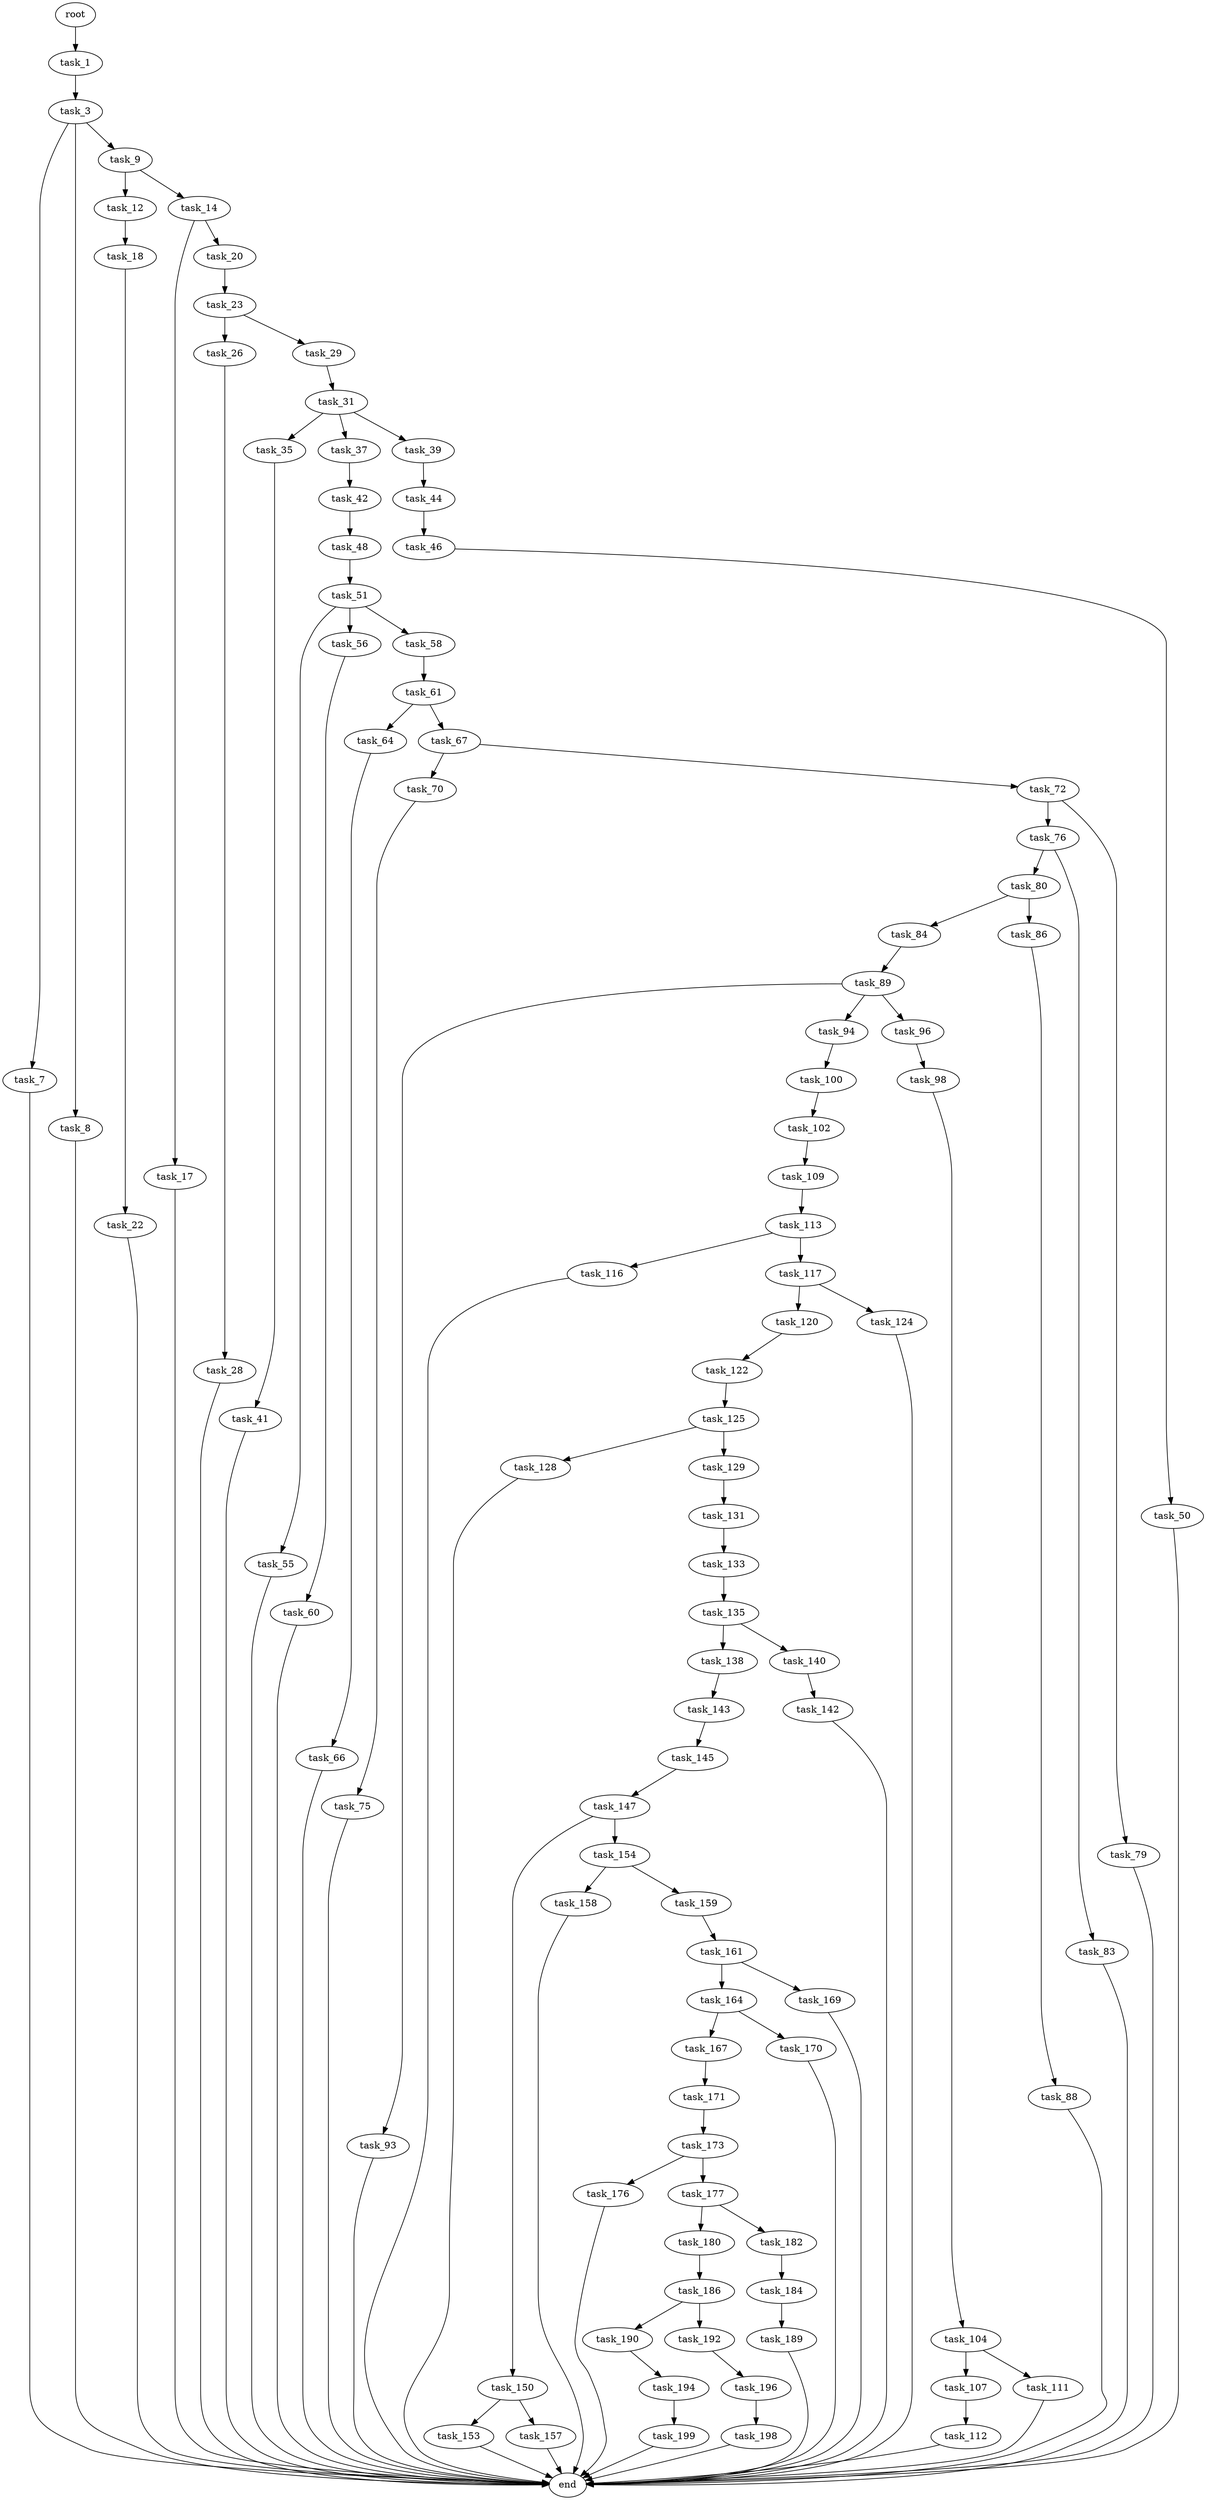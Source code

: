 digraph G {
  root [size="0.000000"];
  task_1 [size="549755813888.000000"];
  task_3 [size="28991029248.000000"];
  task_7 [size="5936455281.000000"];
  task_8 [size="177117620123.000000"];
  task_9 [size="5572816453.000000"];
  end [size="0.000000"];
  task_12 [size="215404972763.000000"];
  task_14 [size="68719476736.000000"];
  task_18 [size="3841597870.000000"];
  task_17 [size="1468764565.000000"];
  task_20 [size="452117430455.000000"];
  task_22 [size="782757789696.000000"];
  task_23 [size="134781711222.000000"];
  task_26 [size="4524121789.000000"];
  task_29 [size="353027398525.000000"];
  task_28 [size="4097284162.000000"];
  task_31 [size="27316727106.000000"];
  task_35 [size="23523291798.000000"];
  task_37 [size="1073741824000.000000"];
  task_39 [size="1073741824000.000000"];
  task_41 [size="27758492459.000000"];
  task_42 [size="19882281531.000000"];
  task_44 [size="786276730980.000000"];
  task_48 [size="1367107472666.000000"];
  task_46 [size="28991029248.000000"];
  task_50 [size="134217728000.000000"];
  task_51 [size="10569701625.000000"];
  task_55 [size="28991029248.000000"];
  task_56 [size="179311142984.000000"];
  task_58 [size="6198248085.000000"];
  task_60 [size="8726727216.000000"];
  task_61 [size="1073741824000.000000"];
  task_64 [size="5934167413.000000"];
  task_67 [size="59946536352.000000"];
  task_66 [size="156102536512.000000"];
  task_70 [size="61621714248.000000"];
  task_72 [size="8345335782.000000"];
  task_75 [size="8589934592.000000"];
  task_76 [size="174099395256.000000"];
  task_79 [size="35656582852.000000"];
  task_80 [size="14052995184.000000"];
  task_83 [size="566380188660.000000"];
  task_84 [size="4644689138.000000"];
  task_86 [size="7123219606.000000"];
  task_89 [size="134217728000.000000"];
  task_88 [size="103861258611.000000"];
  task_93 [size="71730950952.000000"];
  task_94 [size="8589934592.000000"];
  task_96 [size="107963098949.000000"];
  task_100 [size="782757789696.000000"];
  task_98 [size="22757611514.000000"];
  task_104 [size="857125738664.000000"];
  task_102 [size="30877140108.000000"];
  task_109 [size="92862546696.000000"];
  task_107 [size="41041249813.000000"];
  task_111 [size="1361354248313.000000"];
  task_112 [size="2733245592.000000"];
  task_113 [size="549755813888.000000"];
  task_116 [size="231928233984.000000"];
  task_117 [size="368293445632.000000"];
  task_120 [size="373716756244.000000"];
  task_124 [size="2029932990.000000"];
  task_122 [size="5596631897.000000"];
  task_125 [size="611959053615.000000"];
  task_128 [size="231928233984.000000"];
  task_129 [size="68719476736.000000"];
  task_131 [size="8589934592.000000"];
  task_133 [size="77174252890.000000"];
  task_135 [size="333191671280.000000"];
  task_138 [size="549755813888.000000"];
  task_140 [size="28991029248.000000"];
  task_143 [size="45832453238.000000"];
  task_142 [size="35594827462.000000"];
  task_145 [size="47251837617.000000"];
  task_147 [size="8589934592.000000"];
  task_150 [size="7272372363.000000"];
  task_154 [size="84638693609.000000"];
  task_153 [size="460164390717.000000"];
  task_157 [size="757986045179.000000"];
  task_158 [size="368293445632.000000"];
  task_159 [size="11658968952.000000"];
  task_161 [size="11353744120.000000"];
  task_164 [size="7337430074.000000"];
  task_169 [size="231928233984.000000"];
  task_167 [size="549755813888.000000"];
  task_170 [size="84970507350.000000"];
  task_171 [size="368293445632.000000"];
  task_173 [size="1073741824000.000000"];
  task_176 [size="774133574864.000000"];
  task_177 [size="231928233984.000000"];
  task_180 [size="368293445632.000000"];
  task_182 [size="15597795840.000000"];
  task_186 [size="381836913171.000000"];
  task_184 [size="1510608838.000000"];
  task_189 [size="39221060635.000000"];
  task_190 [size="2715189272.000000"];
  task_192 [size="13249160362.000000"];
  task_194 [size="3610512402.000000"];
  task_196 [size="28991029248.000000"];
  task_199 [size="6939326010.000000"];
  task_198 [size="28991029248.000000"];

  root -> task_1 [size="1.000000"];
  task_1 -> task_3 [size="536870912.000000"];
  task_3 -> task_7 [size="75497472.000000"];
  task_3 -> task_8 [size="75497472.000000"];
  task_3 -> task_9 [size="75497472.000000"];
  task_7 -> end [size="1.000000"];
  task_8 -> end [size="1.000000"];
  task_9 -> task_12 [size="679477248.000000"];
  task_9 -> task_14 [size="679477248.000000"];
  task_12 -> task_18 [size="209715200.000000"];
  task_14 -> task_17 [size="134217728.000000"];
  task_14 -> task_20 [size="134217728.000000"];
  task_18 -> task_22 [size="411041792.000000"];
  task_17 -> end [size="1.000000"];
  task_20 -> task_23 [size="838860800.000000"];
  task_22 -> end [size="1.000000"];
  task_23 -> task_26 [size="301989888.000000"];
  task_23 -> task_29 [size="301989888.000000"];
  task_26 -> task_28 [size="209715200.000000"];
  task_29 -> task_31 [size="301989888.000000"];
  task_28 -> end [size="1.000000"];
  task_31 -> task_35 [size="536870912.000000"];
  task_31 -> task_37 [size="536870912.000000"];
  task_31 -> task_39 [size="536870912.000000"];
  task_35 -> task_41 [size="33554432.000000"];
  task_37 -> task_42 [size="838860800.000000"];
  task_39 -> task_44 [size="838860800.000000"];
  task_41 -> end [size="1.000000"];
  task_42 -> task_48 [size="679477248.000000"];
  task_44 -> task_46 [size="536870912.000000"];
  task_48 -> task_51 [size="838860800.000000"];
  task_46 -> task_50 [size="75497472.000000"];
  task_50 -> end [size="1.000000"];
  task_51 -> task_55 [size="301989888.000000"];
  task_51 -> task_56 [size="301989888.000000"];
  task_51 -> task_58 [size="301989888.000000"];
  task_55 -> end [size="1.000000"];
  task_56 -> task_60 [size="411041792.000000"];
  task_58 -> task_61 [size="134217728.000000"];
  task_60 -> end [size="1.000000"];
  task_61 -> task_64 [size="838860800.000000"];
  task_61 -> task_67 [size="838860800.000000"];
  task_64 -> task_66 [size="301989888.000000"];
  task_67 -> task_70 [size="134217728.000000"];
  task_67 -> task_72 [size="134217728.000000"];
  task_66 -> end [size="1.000000"];
  task_70 -> task_75 [size="134217728.000000"];
  task_72 -> task_76 [size="209715200.000000"];
  task_72 -> task_79 [size="209715200.000000"];
  task_75 -> end [size="1.000000"];
  task_76 -> task_80 [size="134217728.000000"];
  task_76 -> task_83 [size="134217728.000000"];
  task_79 -> end [size="1.000000"];
  task_80 -> task_84 [size="536870912.000000"];
  task_80 -> task_86 [size="536870912.000000"];
  task_83 -> end [size="1.000000"];
  task_84 -> task_89 [size="75497472.000000"];
  task_86 -> task_88 [size="838860800.000000"];
  task_89 -> task_93 [size="209715200.000000"];
  task_89 -> task_94 [size="209715200.000000"];
  task_89 -> task_96 [size="209715200.000000"];
  task_88 -> end [size="1.000000"];
  task_93 -> end [size="1.000000"];
  task_94 -> task_100 [size="33554432.000000"];
  task_96 -> task_98 [size="75497472.000000"];
  task_100 -> task_102 [size="679477248.000000"];
  task_98 -> task_104 [size="679477248.000000"];
  task_104 -> task_107 [size="536870912.000000"];
  task_104 -> task_111 [size="536870912.000000"];
  task_102 -> task_109 [size="679477248.000000"];
  task_109 -> task_113 [size="134217728.000000"];
  task_107 -> task_112 [size="33554432.000000"];
  task_111 -> end [size="1.000000"];
  task_112 -> end [size="1.000000"];
  task_113 -> task_116 [size="536870912.000000"];
  task_113 -> task_117 [size="536870912.000000"];
  task_116 -> end [size="1.000000"];
  task_117 -> task_120 [size="411041792.000000"];
  task_117 -> task_124 [size="411041792.000000"];
  task_120 -> task_122 [size="536870912.000000"];
  task_124 -> end [size="1.000000"];
  task_122 -> task_125 [size="209715200.000000"];
  task_125 -> task_128 [size="679477248.000000"];
  task_125 -> task_129 [size="679477248.000000"];
  task_128 -> end [size="1.000000"];
  task_129 -> task_131 [size="134217728.000000"];
  task_131 -> task_133 [size="33554432.000000"];
  task_133 -> task_135 [size="75497472.000000"];
  task_135 -> task_138 [size="536870912.000000"];
  task_135 -> task_140 [size="536870912.000000"];
  task_138 -> task_143 [size="536870912.000000"];
  task_140 -> task_142 [size="75497472.000000"];
  task_143 -> task_145 [size="838860800.000000"];
  task_142 -> end [size="1.000000"];
  task_145 -> task_147 [size="209715200.000000"];
  task_147 -> task_150 [size="33554432.000000"];
  task_147 -> task_154 [size="33554432.000000"];
  task_150 -> task_153 [size="33554432.000000"];
  task_150 -> task_157 [size="33554432.000000"];
  task_154 -> task_158 [size="75497472.000000"];
  task_154 -> task_159 [size="75497472.000000"];
  task_153 -> end [size="1.000000"];
  task_157 -> end [size="1.000000"];
  task_158 -> end [size="1.000000"];
  task_159 -> task_161 [size="209715200.000000"];
  task_161 -> task_164 [size="679477248.000000"];
  task_161 -> task_169 [size="679477248.000000"];
  task_164 -> task_167 [size="301989888.000000"];
  task_164 -> task_170 [size="301989888.000000"];
  task_169 -> end [size="1.000000"];
  task_167 -> task_171 [size="536870912.000000"];
  task_170 -> end [size="1.000000"];
  task_171 -> task_173 [size="411041792.000000"];
  task_173 -> task_176 [size="838860800.000000"];
  task_173 -> task_177 [size="838860800.000000"];
  task_176 -> end [size="1.000000"];
  task_177 -> task_180 [size="301989888.000000"];
  task_177 -> task_182 [size="301989888.000000"];
  task_180 -> task_186 [size="411041792.000000"];
  task_182 -> task_184 [size="536870912.000000"];
  task_186 -> task_190 [size="679477248.000000"];
  task_186 -> task_192 [size="679477248.000000"];
  task_184 -> task_189 [size="134217728.000000"];
  task_189 -> end [size="1.000000"];
  task_190 -> task_194 [size="75497472.000000"];
  task_192 -> task_196 [size="536870912.000000"];
  task_194 -> task_199 [size="301989888.000000"];
  task_196 -> task_198 [size="75497472.000000"];
  task_199 -> end [size="1.000000"];
  task_198 -> end [size="1.000000"];
}
